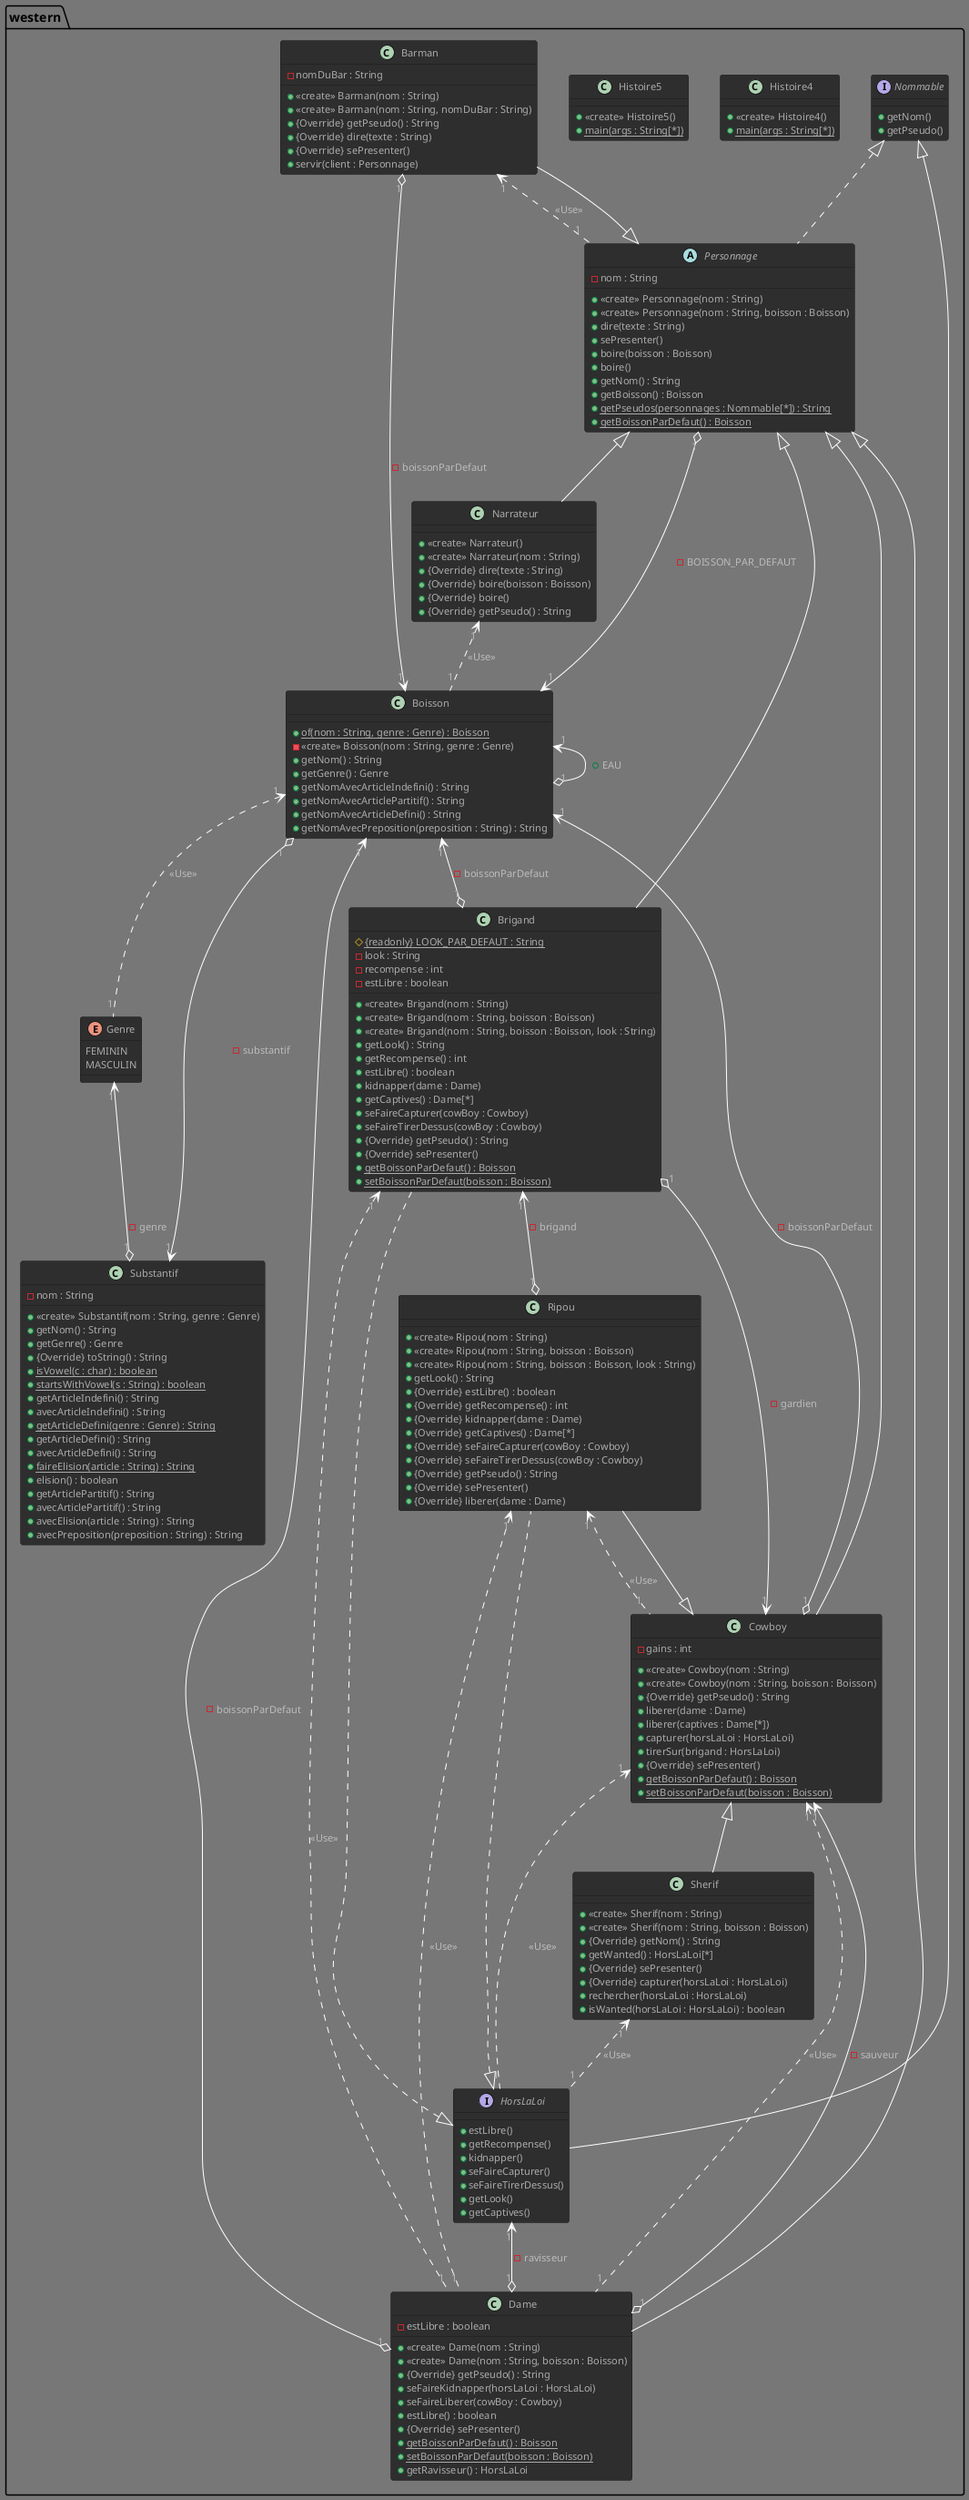 @startuml
!theme reddress-darkgreen

class western.Barman extends western.Personnage {
-nomDuBar : String
+ <<create>> Barman(nom : String)
+ <<create>> Barman(nom : String, nomDuBar : String)
+ {Override} getPseudo() : String
+ {Override} dire(texte : String)
+ {Override} sePresenter()
+  servir(client : Personnage)

}
class western.Boisson {
+ {static}   of(nom : String, genre : Genre) : Boisson
- <<create>> Boisson(nom : String, genre : Genre)
+  getNom() : String
+  getGenre() : Genre
+  getNomAvecArticleIndefini() : String
+  getNomAvecArticlePartitif() : String
+  getNomAvecArticleDefini() : String
+  getNomAvecPreposition(preposition : String) : String

}
class western.Brigand extends western.Personnage implements western.HorsLaLoi {
# {static}  {readonly} LOOK_PAR_DEFAUT : String
-look : String
-recompense : int
-estLibre : boolean
+ <<create>> Brigand(nom : String)
+ <<create>> Brigand(nom : String, boisson : Boisson)
+ <<create>> Brigand(nom : String, boisson : Boisson, look : String)
+  getLook() : String
+  getRecompense() : int
+  estLibre() : boolean
+  kidnapper(dame : Dame)
+  getCaptives() : Dame[*]
+  seFaireCapturer(cowBoy : Cowboy)
+  seFaireTirerDessus(cowBoy : Cowboy)
+ {Override} getPseudo() : String
+ {Override} sePresenter()
+ {static}   getBoissonParDefaut() : Boisson
+ {static}   setBoissonParDefaut(boisson : Boisson)

}
class western.Cowboy extends western.Personnage {
-gains : int
+ <<create>> Cowboy(nom : String)
+ <<create>> Cowboy(nom : String, boisson : Boisson)
+ {Override} getPseudo() : String
+  liberer(dame : Dame)
+  liberer(captives : Dame[*])
+  capturer(horsLaLoi : HorsLaLoi)
+  tirerSur(brigand : HorsLaLoi)
+ {Override} sePresenter()
+ {static}   getBoissonParDefaut() : Boisson
+ {static}   setBoissonParDefaut(boisson : Boisson)

}
class western.Dame extends western.Personnage {
-estLibre : boolean
+ <<create>> Dame(nom : String)
+ <<create>> Dame(nom : String, boisson : Boisson)
+ {Override} getPseudo() : String
+  seFaireKidnapper(horsLaLoi : HorsLaLoi)
+  seFaireLiberer(cowBoy : Cowboy)
+  estLibre() : boolean
+ {Override} sePresenter()
+ {static}   getBoissonParDefaut() : Boisson
+ {static}   setBoissonParDefaut(boisson : Boisson)
+  getRavisseur() : HorsLaLoi

}
enum western.Genre {
FEMININ
MASCULIN

}
class western.Histoire4 {
+ <<create>> Histoire4()
+ {static}   main(args : String[*])

}
class western.Histoire5 {
+ <<create>> Histoire5()
+ {static}   main(args : String[*])

}
interface western.HorsLaLoi extends western.Nommable {
+estLibre()
+getRecompense()
+kidnapper()
+seFaireCapturer()
+seFaireTirerDessus()
+getLook()
+getCaptives()

}
class western.Narrateur extends western.Personnage {
+ <<create>> Narrateur()
+ <<create>> Narrateur(nom : String)
+ {Override} dire(texte : String)
+ {Override} boire(boisson : Boisson)
+ {Override} boire()
+ {Override} getPseudo() : String

}
interface western.Nommable {
+getNom()
+getPseudo()

}
abstract western.Personnage implements western.Nommable {
-nom : String
+ <<create>> Personnage(nom : String)
+ <<create>> Personnage(nom : String, boisson : Boisson)
+  dire(texte : String)
+  sePresenter()
+  boire(boisson : Boisson)
+  boire()
+  getNom() : String
+  getBoisson() : Boisson
+ {static}   getPseudos(personnages : Nommable[*]) : String
+ {static}   getBoissonParDefaut() : Boisson

}
class western.Ripou extends western.Cowboy implements western.HorsLaLoi {
+ <<create>> Ripou(nom : String)
+ <<create>> Ripou(nom : String, boisson : Boisson)
+ <<create>> Ripou(nom : String, boisson : Boisson, look : String)
+  getLook() : String
+ {Override} estLibre() : boolean
+ {Override} getRecompense() : int
+ {Override} kidnapper(dame : Dame)
+ {Override} getCaptives() : Dame[*]
+ {Override} seFaireCapturer(cowBoy : Cowboy)
+ {Override} seFaireTirerDessus(cowBoy : Cowboy)
+ {Override} getPseudo() : String
+ {Override} sePresenter()
+ {Override} liberer(dame : Dame)

}
class western.Sherif extends western.Cowboy {
+ <<create>> Sherif(nom : String)
+ <<create>> Sherif(nom : String, boisson : Boisson)
+ {Override} getNom() : String
+  getWanted() : HorsLaLoi[*]
+ {Override} sePresenter()
+ {Override} capturer(horsLaLoi : HorsLaLoi)
+  rechercher(horsLaLoi : HorsLaLoi)
+  isWanted(horsLaLoi : HorsLaLoi) : boolean

}
class western.Substantif {
-nom : String
+ <<create>> Substantif(nom : String, genre : Genre)
+  getNom() : String
+  getGenre() : Genre
+ {Override} toString() : String
+ {static}   isVowel(c : char) : boolean
+ {static}   startsWithVowel(s : String) : boolean
+  getArticleIndefini() : String
+  avecArticleIndefini() : String
+ {static}   getArticleDefini(genre : Genre) : String
+  getArticleDefini() : String
+  avecArticleDefini() : String
+ {static}   faireElision(article : String) : String
+  elision() : boolean
+  getArticlePartitif() : String
+  avecArticlePartitif() : String
+  avecElision(article : String) : String
+  avecPreposition(preposition : String) : String

}
western.Boisson"1" <--o "1"Barman : -boissonParDefaut
western.Barman"1" <.. "1"western.Personnage : <<Use>>
western.Substantif"1" <--o "1"Boisson : -substantif
western.Boisson"1" <--o "1"Boisson : +EAU
western.Boisson"1" <.. "1"western.Genre : <<Use>>
western.Cowboy"1" <--o "1"Brigand : -gardien
western.Boisson"1" <--o "1"Brigand : -boissonParDefaut
western.Brigand"1" <.. "1"western.Dame : <<Use>>
western.Boisson"1" <--o "1"Cowboy : -boissonParDefaut
western.Cowboy"1" <.. "1"western.Dame : <<Use>>
western.Cowboy"1" <.. "1"western.HorsLaLoi : <<Use>>
western.Cowboy"1" <--o "1"Dame : -sauveur
western.HorsLaLoi"1" <--o "1"Dame : -ravisseur
western.Boisson"1" <--o "1"Dame : -boissonParDefaut
western.Narrateur"1" <.. "1"western.Boisson : <<Use>>
western.Boisson"1" <--o "1"Personnage : -BOISSON_PAR_DEFAUT
western.Brigand"1" <--o "1"Ripou : -brigand
western.Ripou"1" <.. "1"western.Dame : <<Use>>
western.Ripou"1" <.. "1"western.Cowboy : <<Use>>
western.Sherif"1" <.. "1"western.HorsLaLoi : <<Use>>
western.Genre"1" <--o "1"Substantif : -genre

@enduml


